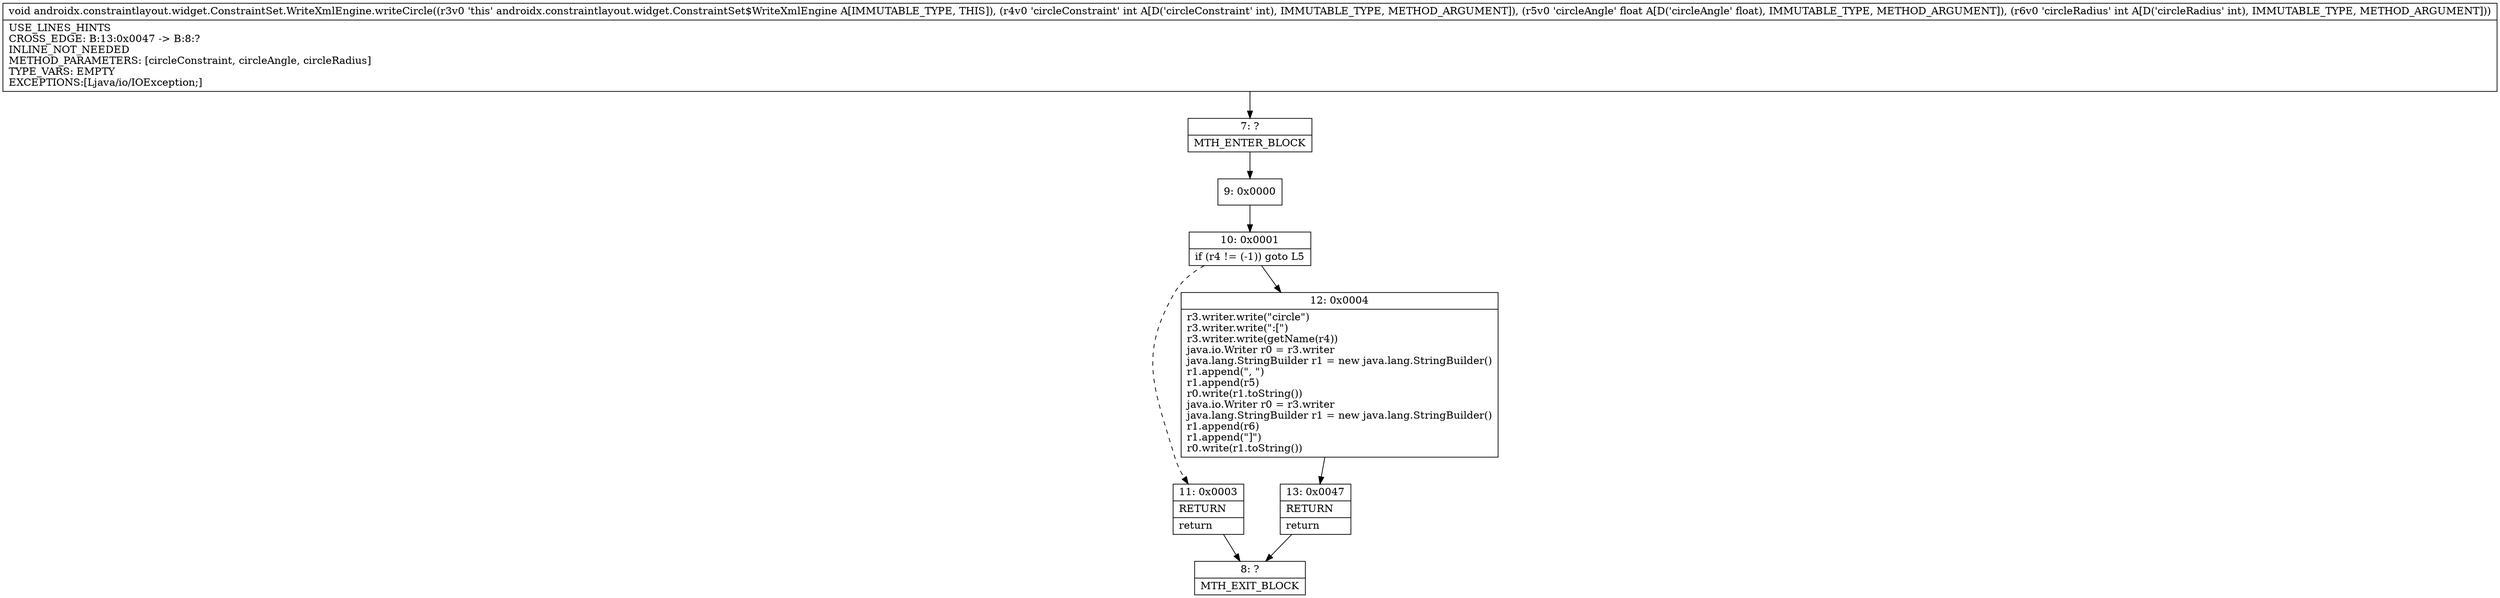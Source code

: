 digraph "CFG forandroidx.constraintlayout.widget.ConstraintSet.WriteXmlEngine.writeCircle(IFI)V" {
Node_7 [shape=record,label="{7\:\ ?|MTH_ENTER_BLOCK\l}"];
Node_9 [shape=record,label="{9\:\ 0x0000}"];
Node_10 [shape=record,label="{10\:\ 0x0001|if (r4 != (\-1)) goto L5\l}"];
Node_11 [shape=record,label="{11\:\ 0x0003|RETURN\l|return\l}"];
Node_8 [shape=record,label="{8\:\ ?|MTH_EXIT_BLOCK\l}"];
Node_12 [shape=record,label="{12\:\ 0x0004|r3.writer.write(\"circle\")\lr3.writer.write(\":[\")\lr3.writer.write(getName(r4))\ljava.io.Writer r0 = r3.writer\ljava.lang.StringBuilder r1 = new java.lang.StringBuilder()\lr1.append(\", \")\lr1.append(r5)\lr0.write(r1.toString())\ljava.io.Writer r0 = r3.writer\ljava.lang.StringBuilder r1 = new java.lang.StringBuilder()\lr1.append(r6)\lr1.append(\"]\")\lr0.write(r1.toString())\l}"];
Node_13 [shape=record,label="{13\:\ 0x0047|RETURN\l|return\l}"];
MethodNode[shape=record,label="{void androidx.constraintlayout.widget.ConstraintSet.WriteXmlEngine.writeCircle((r3v0 'this' androidx.constraintlayout.widget.ConstraintSet$WriteXmlEngine A[IMMUTABLE_TYPE, THIS]), (r4v0 'circleConstraint' int A[D('circleConstraint' int), IMMUTABLE_TYPE, METHOD_ARGUMENT]), (r5v0 'circleAngle' float A[D('circleAngle' float), IMMUTABLE_TYPE, METHOD_ARGUMENT]), (r6v0 'circleRadius' int A[D('circleRadius' int), IMMUTABLE_TYPE, METHOD_ARGUMENT]))  | USE_LINES_HINTS\lCROSS_EDGE: B:13:0x0047 \-\> B:8:?\lINLINE_NOT_NEEDED\lMETHOD_PARAMETERS: [circleConstraint, circleAngle, circleRadius]\lTYPE_VARS: EMPTY\lEXCEPTIONS:[Ljava\/io\/IOException;]\l}"];
MethodNode -> Node_7;Node_7 -> Node_9;
Node_9 -> Node_10;
Node_10 -> Node_11[style=dashed];
Node_10 -> Node_12;
Node_11 -> Node_8;
Node_12 -> Node_13;
Node_13 -> Node_8;
}

